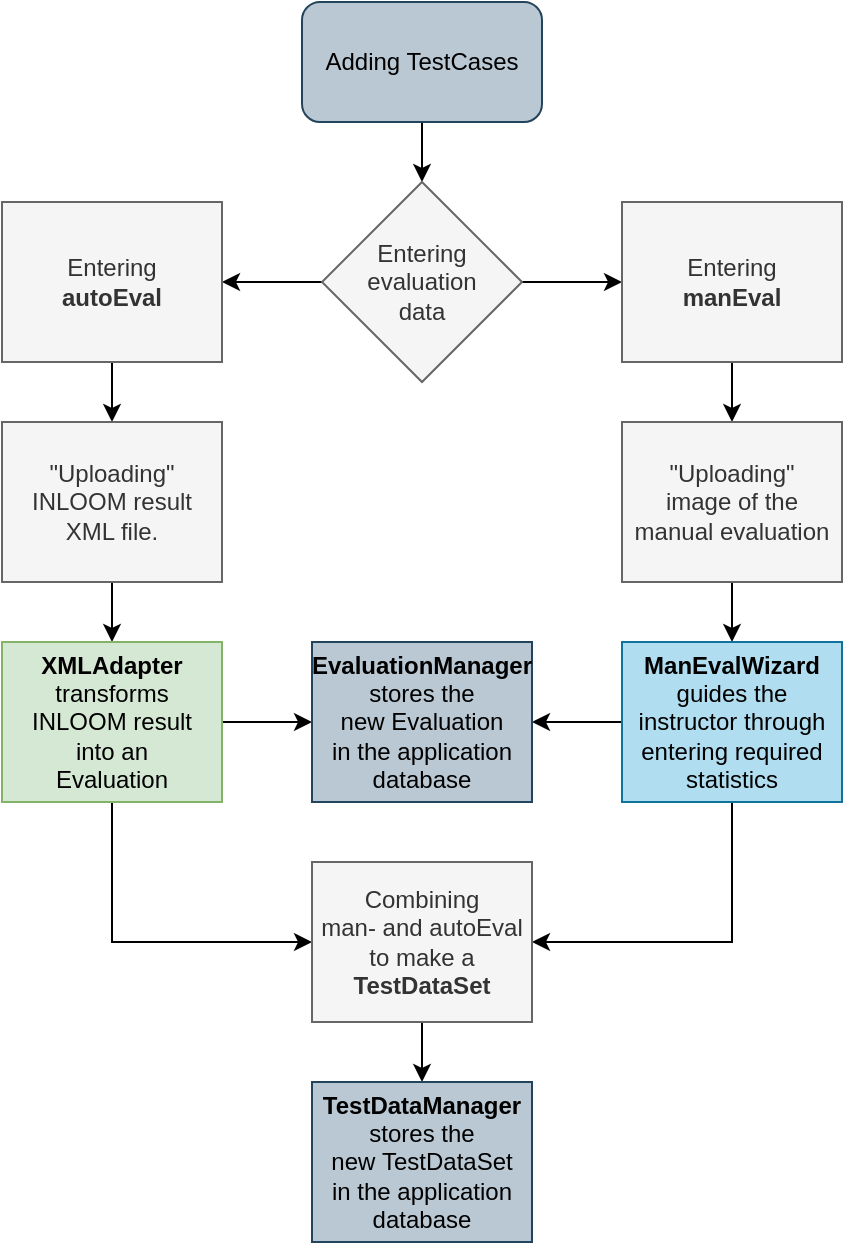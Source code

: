 <mxfile version="14.0.1" type="device" pages="2"><diagram id="qw5NWGCM92P_hkc-qsD8" name="Page-1"><mxGraphModel dx="1422" dy="802" grid="1" gridSize="10" guides="1" tooltips="1" connect="1" arrows="1" fold="1" page="1" pageScale="1" pageWidth="827" pageHeight="1169" math="0" shadow="0"><root><mxCell id="0"/><mxCell id="1" parent="0"/><mxCell id="nXb3TFP_z8XItvu1Ho8h-12" style="edgeStyle=orthogonalEdgeStyle;rounded=0;orthogonalLoop=1;jettySize=auto;html=1;exitX=0.5;exitY=1;exitDx=0;exitDy=0;entryX=0.5;entryY=0;entryDx=0;entryDy=0;" parent="1" source="nXb3TFP_z8XItvu1Ho8h-4" target="nXb3TFP_z8XItvu1Ho8h-5" edge="1"><mxGeometry relative="1" as="geometry"/></mxCell><mxCell id="nXb3TFP_z8XItvu1Ho8h-4" value="Adding TestCases" style="rounded=1;whiteSpace=wrap;html=1;fillColor=#bac8d3;strokeColor=#23445d;" parent="1" vertex="1"><mxGeometry x="340" y="20" width="120" height="60" as="geometry"/></mxCell><mxCell id="nXb3TFP_z8XItvu1Ho8h-23" style="edgeStyle=orthogonalEdgeStyle;rounded=0;orthogonalLoop=1;jettySize=auto;html=1;exitX=1;exitY=0.5;exitDx=0;exitDy=0;entryX=0;entryY=0.5;entryDx=0;entryDy=0;" parent="1" source="nXb3TFP_z8XItvu1Ho8h-5" target="nXb3TFP_z8XItvu1Ho8h-21" edge="1"><mxGeometry relative="1" as="geometry"/></mxCell><mxCell id="nXb3TFP_z8XItvu1Ho8h-25" style="edgeStyle=orthogonalEdgeStyle;rounded=0;orthogonalLoop=1;jettySize=auto;html=1;exitX=0;exitY=0.5;exitDx=0;exitDy=0;entryX=1;entryY=0.5;entryDx=0;entryDy=0;" parent="1" source="nXb3TFP_z8XItvu1Ho8h-5" target="nXb3TFP_z8XItvu1Ho8h-24" edge="1"><mxGeometry relative="1" as="geometry"/></mxCell><mxCell id="nXb3TFP_z8XItvu1Ho8h-5" value="Entering&lt;br&gt;evaluation&lt;br&gt;data" style="rhombus;whiteSpace=wrap;html=1;fillColor=#f5f5f5;strokeColor=#666666;fontColor=#333333;" parent="1" vertex="1"><mxGeometry x="350" y="110" width="100" height="100" as="geometry"/></mxCell><mxCell id="nXb3TFP_z8XItvu1Ho8h-30" style="edgeStyle=orthogonalEdgeStyle;rounded=0;orthogonalLoop=1;jettySize=auto;html=1;exitX=0.5;exitY=1;exitDx=0;exitDy=0;entryX=0.5;entryY=0;entryDx=0;entryDy=0;" parent="1" source="nXb3TFP_z8XItvu1Ho8h-21" target="nXb3TFP_z8XItvu1Ho8h-29" edge="1"><mxGeometry relative="1" as="geometry"/></mxCell><mxCell id="nXb3TFP_z8XItvu1Ho8h-21" value="Entering &lt;br&gt;&lt;b&gt;manEval&lt;/b&gt;" style="rounded=0;whiteSpace=wrap;html=1;fillColor=#f5f5f5;strokeColor=#666666;fontColor=#333333;" parent="1" vertex="1"><mxGeometry x="500" y="120" width="110" height="80" as="geometry"/></mxCell><mxCell id="nXb3TFP_z8XItvu1Ho8h-28" style="edgeStyle=orthogonalEdgeStyle;rounded=0;orthogonalLoop=1;jettySize=auto;html=1;exitX=0.5;exitY=1;exitDx=0;exitDy=0;entryX=0.5;entryY=0;entryDx=0;entryDy=0;" parent="1" source="nXb3TFP_z8XItvu1Ho8h-24" target="nXb3TFP_z8XItvu1Ho8h-27" edge="1"><mxGeometry relative="1" as="geometry"/></mxCell><mxCell id="nXb3TFP_z8XItvu1Ho8h-24" value="Entering &lt;br&gt;&lt;b&gt;autoEval&lt;/b&gt;" style="rounded=0;whiteSpace=wrap;html=1;fillColor=#f5f5f5;strokeColor=#666666;fontColor=#333333;" parent="1" vertex="1"><mxGeometry x="190" y="120" width="110" height="80" as="geometry"/></mxCell><mxCell id="nXb3TFP_z8XItvu1Ho8h-32" style="edgeStyle=orthogonalEdgeStyle;rounded=0;orthogonalLoop=1;jettySize=auto;html=1;exitX=0.5;exitY=1;exitDx=0;exitDy=0;entryX=0.5;entryY=0;entryDx=0;entryDy=0;" parent="1" source="nXb3TFP_z8XItvu1Ho8h-27" target="nXb3TFP_z8XItvu1Ho8h-31" edge="1"><mxGeometry relative="1" as="geometry"/></mxCell><mxCell id="nXb3TFP_z8XItvu1Ho8h-27" value="&quot;Uploading&quot; INLOOM result&lt;br&gt;XML file." style="rounded=0;whiteSpace=wrap;html=1;fillColor=#f5f5f5;strokeColor=#666666;fontColor=#333333;" parent="1" vertex="1"><mxGeometry x="190" y="230" width="110" height="80" as="geometry"/></mxCell><mxCell id="nXb3TFP_z8XItvu1Ho8h-34" style="edgeStyle=orthogonalEdgeStyle;rounded=0;orthogonalLoop=1;jettySize=auto;html=1;exitX=0.5;exitY=1;exitDx=0;exitDy=0;entryX=0.5;entryY=0;entryDx=0;entryDy=0;" parent="1" source="nXb3TFP_z8XItvu1Ho8h-29" target="nXb3TFP_z8XItvu1Ho8h-33" edge="1"><mxGeometry relative="1" as="geometry"/></mxCell><mxCell id="nXb3TFP_z8XItvu1Ho8h-29" value="&quot;Uploading&quot;&lt;br&gt;image of the manual evaluation" style="rounded=0;whiteSpace=wrap;html=1;fillColor=#f5f5f5;strokeColor=#666666;fontColor=#333333;" parent="1" vertex="1"><mxGeometry x="500" y="230" width="110" height="80" as="geometry"/></mxCell><mxCell id="nXb3TFP_z8XItvu1Ho8h-40" style="edgeStyle=orthogonalEdgeStyle;rounded=0;orthogonalLoop=1;jettySize=auto;html=1;exitX=0.5;exitY=1;exitDx=0;exitDy=0;entryX=0;entryY=0.5;entryDx=0;entryDy=0;" parent="1" source="nXb3TFP_z8XItvu1Ho8h-31" target="nXb3TFP_z8XItvu1Ho8h-38" edge="1"><mxGeometry relative="1" as="geometry"/></mxCell><mxCell id="nXb3TFP_z8XItvu1Ho8h-49" style="edgeStyle=orthogonalEdgeStyle;rounded=0;orthogonalLoop=1;jettySize=auto;html=1;exitX=1;exitY=0.5;exitDx=0;exitDy=0;entryX=0;entryY=0.5;entryDx=0;entryDy=0;" parent="1" source="nXb3TFP_z8XItvu1Ho8h-31" target="nXb3TFP_z8XItvu1Ho8h-48" edge="1"><mxGeometry relative="1" as="geometry"/></mxCell><mxCell id="nXb3TFP_z8XItvu1Ho8h-31" value="&lt;b&gt;XMLAdapter&lt;/b&gt;&lt;br&gt;transforms&lt;br&gt;INLOOM result&lt;br&gt;into an &lt;br&gt;Evaluation" style="rounded=0;whiteSpace=wrap;html=1;fillColor=#d5e8d4;strokeColor=#82b366;" parent="1" vertex="1"><mxGeometry x="190" y="340" width="110" height="80" as="geometry"/></mxCell><mxCell id="nXb3TFP_z8XItvu1Ho8h-39" style="edgeStyle=orthogonalEdgeStyle;rounded=0;orthogonalLoop=1;jettySize=auto;html=1;exitX=0.5;exitY=1;exitDx=0;exitDy=0;entryX=1;entryY=0.5;entryDx=0;entryDy=0;" parent="1" source="nXb3TFP_z8XItvu1Ho8h-33" target="nXb3TFP_z8XItvu1Ho8h-38" edge="1"><mxGeometry relative="1" as="geometry"/></mxCell><mxCell id="nXb3TFP_z8XItvu1Ho8h-50" style="edgeStyle=orthogonalEdgeStyle;rounded=0;orthogonalLoop=1;jettySize=auto;html=1;exitX=0;exitY=0.5;exitDx=0;exitDy=0;entryX=1;entryY=0.5;entryDx=0;entryDy=0;" parent="1" source="nXb3TFP_z8XItvu1Ho8h-33" target="nXb3TFP_z8XItvu1Ho8h-48" edge="1"><mxGeometry relative="1" as="geometry"/></mxCell><mxCell id="nXb3TFP_z8XItvu1Ho8h-33" value="&lt;b&gt;ManEvalWizard&lt;/b&gt;&lt;br&gt;guides the instructor through entering required statistics" style="rounded=0;whiteSpace=wrap;html=1;fillColor=#b1ddf0;strokeColor=#10739e;" parent="1" vertex="1"><mxGeometry x="500" y="340" width="110" height="80" as="geometry"/></mxCell><mxCell id="nXb3TFP_z8XItvu1Ho8h-43" style="edgeStyle=orthogonalEdgeStyle;rounded=0;orthogonalLoop=1;jettySize=auto;html=1;exitX=0.5;exitY=1;exitDx=0;exitDy=0;entryX=0.5;entryY=0;entryDx=0;entryDy=0;" parent="1" source="nXb3TFP_z8XItvu1Ho8h-38" target="nXb3TFP_z8XItvu1Ho8h-42" edge="1"><mxGeometry relative="1" as="geometry"/></mxCell><mxCell id="nXb3TFP_z8XItvu1Ho8h-38" value="Combining&lt;br&gt;man- and autoEval&lt;br&gt;to make a &lt;b&gt;TestDataSet&lt;/b&gt;" style="rounded=0;whiteSpace=wrap;html=1;fillColor=#f5f5f5;strokeColor=#666666;fontColor=#333333;" parent="1" vertex="1"><mxGeometry x="345" y="450" width="110" height="80" as="geometry"/></mxCell><mxCell id="nXb3TFP_z8XItvu1Ho8h-42" value="&lt;b&gt;TestDataManager&lt;/b&gt;&lt;br&gt;stores the &lt;br&gt;new&amp;nbsp;TestDataSet&lt;br&gt;in the application database" style="rounded=0;whiteSpace=wrap;html=1;fillColor=#bac8d3;strokeColor=#23445d;" parent="1" vertex="1"><mxGeometry x="345" y="560" width="110" height="80" as="geometry"/></mxCell><mxCell id="nXb3TFP_z8XItvu1Ho8h-48" value="&lt;b&gt;EvaluationManager&lt;/b&gt;&lt;br&gt;stores the&lt;br&gt;new Evaluation&lt;br&gt;in the application&lt;br&gt;database" style="rounded=0;whiteSpace=wrap;html=1;fillColor=#bac8d3;strokeColor=#23445d;" parent="1" vertex="1"><mxGeometry x="345" y="340" width="110" height="80" as="geometry"/></mxCell></root></mxGraphModel></diagram><diagram id="eLnT4OOF9mGi9mEJylom" name="Page-2"><mxGraphModel dx="1422" dy="772" grid="1" gridSize="10" guides="1" tooltips="1" connect="1" arrows="1" fold="1" page="1" pageScale="1" pageWidth="827" pageHeight="1169" math="0" shadow="0"><root><mxCell id="ENgQin5eCMFJc8SKp_St-0"/><mxCell id="ENgQin5eCMFJc8SKp_St-1" parent="ENgQin5eCMFJc8SKp_St-0"/><mxCell id="ENgQin5eCMFJc8SKp_St-2" value="" style="rounded=0;whiteSpace=wrap;html=1;fillColor=#bac8d3;strokeColor=#23445d;" vertex="1" parent="ENgQin5eCMFJc8SKp_St-1"><mxGeometry x="80" y="50" width="310" height="550" as="geometry"/></mxCell><mxCell id="ENgQin5eCMFJc8SKp_St-3" value="&lt;font size=&quot;1&quot;&gt;&lt;b style=&quot;font-size: 15px&quot;&gt;Evaluation Comparison&lt;/b&gt;&lt;/font&gt;" style="text;html=1;strokeColor=none;fillColor=none;align=center;verticalAlign=middle;whiteSpace=wrap;rounded=0;" vertex="1" parent="ENgQin5eCMFJc8SKp_St-1"><mxGeometry x="90" y="60" width="290" height="20" as="geometry"/></mxCell><mxCell id="ENgQin5eCMFJc8SKp_St-4" value="" style="endArrow=none;html=1;" edge="1" parent="ENgQin5eCMFJc8SKp_St-1"><mxGeometry width="50" height="50" relative="1" as="geometry"><mxPoint x="90" y="90" as="sourcePoint"/><mxPoint x="380" y="90" as="targetPoint"/></mxGeometry></mxCell><mxCell id="ENgQin5eCMFJc8SKp_St-5" value="" style="rounded=0;whiteSpace=wrap;html=1;fillColor=#d5e8d4;strokeColor=#82b366;" vertex="1" parent="ENgQin5eCMFJc8SKp_St-1"><mxGeometry x="90" y="100" width="290" height="110" as="geometry"/></mxCell><mxCell id="ENgQin5eCMFJc8SKp_St-6" value="&lt;ul&gt;&lt;li&gt;Expert Model Id&lt;/li&gt;&lt;li&gt;Test Model Id&lt;/li&gt;&lt;li&gt;MetaModel Type&lt;/li&gt;&lt;li&gt;MCS Identifier&lt;/li&gt;&lt;li&gt;MCS Version&lt;/li&gt;&lt;/ul&gt;" style="text;html=1;strokeColor=none;fillColor=none;align=left;verticalAlign=top;whiteSpace=wrap;rounded=0;" vertex="1" parent="ENgQin5eCMFJc8SKp_St-1"><mxGeometry x="80" y="115" width="310" height="85" as="geometry"/></mxCell><mxCell id="ENgQin5eCMFJc8SKp_St-7" value="&lt;font style=&quot;font-size: 13px&quot;&gt;&lt;b&gt;Identifying Attributes&lt;/b&gt;&lt;/font&gt;" style="text;html=1;strokeColor=none;fillColor=none;align=left;verticalAlign=middle;whiteSpace=wrap;rounded=0;" vertex="1" parent="ENgQin5eCMFJc8SKp_St-1"><mxGeometry x="100" y="110" width="280" height="20" as="geometry"/></mxCell><mxCell id="ENgQin5eCMFJc8SKp_St-8" value="" style="rounded=0;whiteSpace=wrap;html=1;fillColor=#cce5ff;strokeColor=#36393d;" vertex="1" parent="ENgQin5eCMFJc8SKp_St-1"><mxGeometry x="90" y="220" width="290" height="110" as="geometry"/></mxCell><mxCell id="ENgQin5eCMFJc8SKp_St-9" value="&lt;ul&gt;&lt;li&gt;Test Points&lt;/li&gt;&lt;li&gt;&lt;i&gt;Number of matched Elements&lt;/i&gt;&lt;/li&gt;&lt;li&gt;&lt;i&gt;Element-Points-Mapping&lt;/i&gt;&lt;/li&gt;&lt;li&gt;&lt;i&gt;Number of Element Matches&lt;/i&gt;&lt;/li&gt;&lt;li&gt;&lt;i&gt;&lt;br&gt;&lt;/i&gt;&lt;/li&gt;&lt;/ul&gt;" style="text;html=1;strokeColor=none;fillColor=none;align=left;verticalAlign=top;whiteSpace=wrap;rounded=0;" vertex="1" parent="ENgQin5eCMFJc8SKp_St-1"><mxGeometry x="80" y="235" width="310" height="80" as="geometry"/></mxCell><mxCell id="ENgQin5eCMFJc8SKp_St-10" value="&lt;span style=&quot;font-size: 13px&quot;&gt;&lt;b&gt;Statistics&lt;br&gt;&lt;/b&gt;&lt;/span&gt;" style="text;html=1;strokeColor=none;fillColor=none;align=left;verticalAlign=middle;whiteSpace=wrap;rounded=0;" vertex="1" parent="ENgQin5eCMFJc8SKp_St-1"><mxGeometry x="100" y="230" width="280" height="20" as="geometry"/></mxCell></root></mxGraphModel></diagram></mxfile>